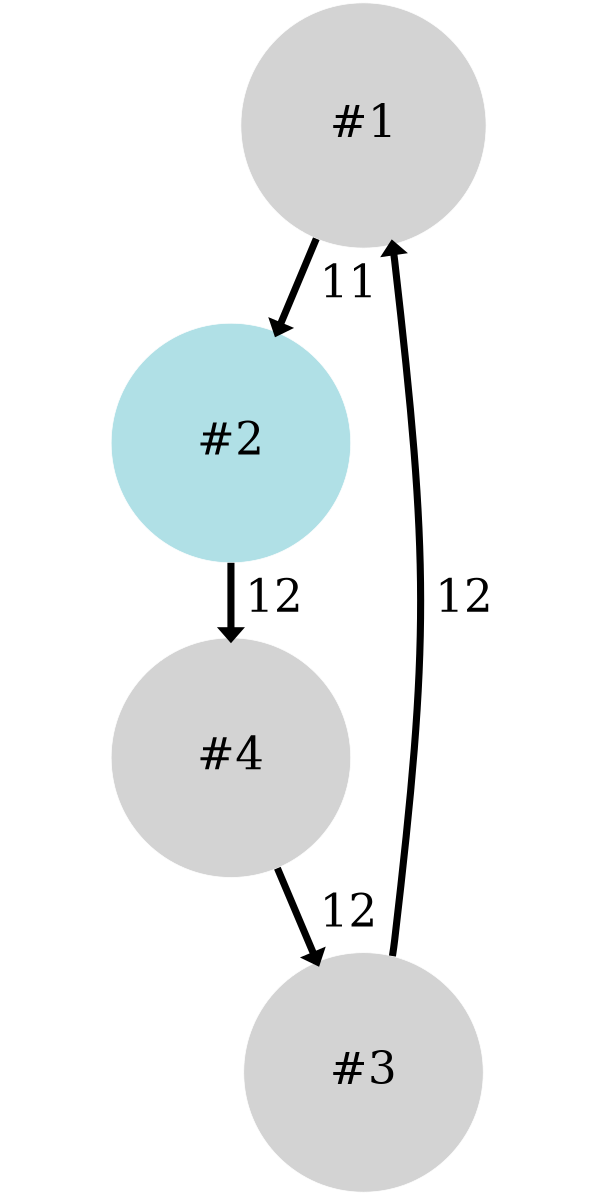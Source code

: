 digraph G {
bgcolor="#ffffff00"
ratio=2.0
graph [size="4.0,8.0", center=true];node [color=white, style=filled, fontsize=64];edge [fontsize=64];1 [label=" #1 ", shape=circle, width=4.807355, fillcolor=lightgray];
2 [label=" #2 ", shape=circle, width=4.700440, fillcolor=powderblue];
3 [label=" #3 ", shape=circle, width=4.700440, fillcolor=lightgray];
4 [label=" #4 ", shape=circle, width=4.700440, fillcolor=lightgray];
1 -> 2 [label=" 11 ", color=black, style=solid, penwidth=10.000000];
2 -> 4 [label=" 12 ", color=black, style=solid, penwidth=10.000000];
3 -> 1 [label=" 12 ", color=black, style=solid, penwidth=10.000000];
4 -> 3 [label=" 12 ", color=black, style=solid, penwidth=10.000000];
}

